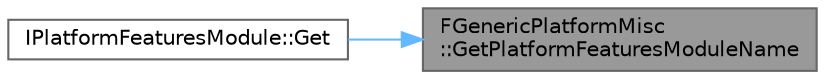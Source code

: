 digraph "FGenericPlatformMisc::GetPlatformFeaturesModuleName"
{
 // INTERACTIVE_SVG=YES
 // LATEX_PDF_SIZE
  bgcolor="transparent";
  edge [fontname=Helvetica,fontsize=10,labelfontname=Helvetica,labelfontsize=10];
  node [fontname=Helvetica,fontsize=10,shape=box,height=0.2,width=0.4];
  rankdir="RL";
  Node1 [id="Node000001",label="FGenericPlatformMisc\l::GetPlatformFeaturesModuleName",height=0.2,width=0.4,color="gray40", fillcolor="grey60", style="filled", fontcolor="black",tooltip="Return the name of the platform features module."];
  Node1 -> Node2 [id="edge1_Node000001_Node000002",dir="back",color="steelblue1",style="solid",tooltip=" "];
  Node2 [id="Node000002",label="IPlatformFeaturesModule::Get",height=0.2,width=0.4,color="grey40", fillcolor="white", style="filled",URL="$d3/dc8/classIPlatformFeaturesModule.html#a474a2d4045943c9ab6642be3a0ca8f60",tooltip=" "];
}
